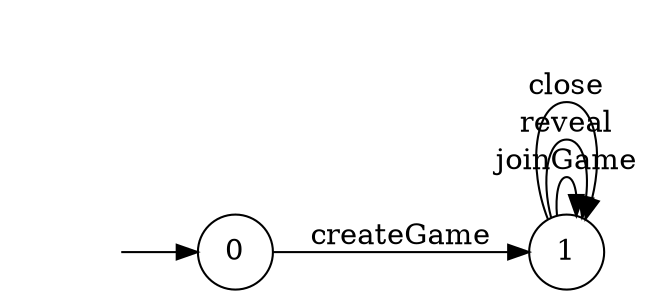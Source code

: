 digraph "/home/liuye/Project/InvConPlus/Dapp-Automata-data/result/model/0xa8f9c7ff9f605f401bde6659fd18d9a0d0a802c5/RpsGame/FSM-0" {
	graph [rankdir=LR]
	"" [label="" shape=plaintext]
	0 [label=0 shape=circle]
	1 [label=1 shape=circle]
	"" -> 0 [label=""]
	0 -> 1 [label=createGame]
	1 -> 1 [label=joinGame]
	1 -> 1 [label=reveal]
	1 -> 1 [label=close]
}
